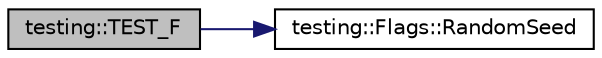 digraph "testing::TEST_F"
{
  edge [fontname="Helvetica",fontsize="10",labelfontname="Helvetica",labelfontsize="10"];
  node [fontname="Helvetica",fontsize="10",shape=record];
  rankdir="LR";
  Node1691 [label="testing::TEST_F",height=0.2,width=0.4,color="black", fillcolor="grey75", style="filled", fontcolor="black"];
  Node1691 -> Node1692 [color="midnightblue",fontsize="10",style="solid",fontname="Helvetica"];
  Node1692 [label="testing::Flags::RandomSeed",height=0.2,width=0.4,color="black", fillcolor="white", style="filled",URL="$da/d96/structtesting_1_1_flags.html#a695cd8b8ab44df5eaa371bacded78c05"];
}
